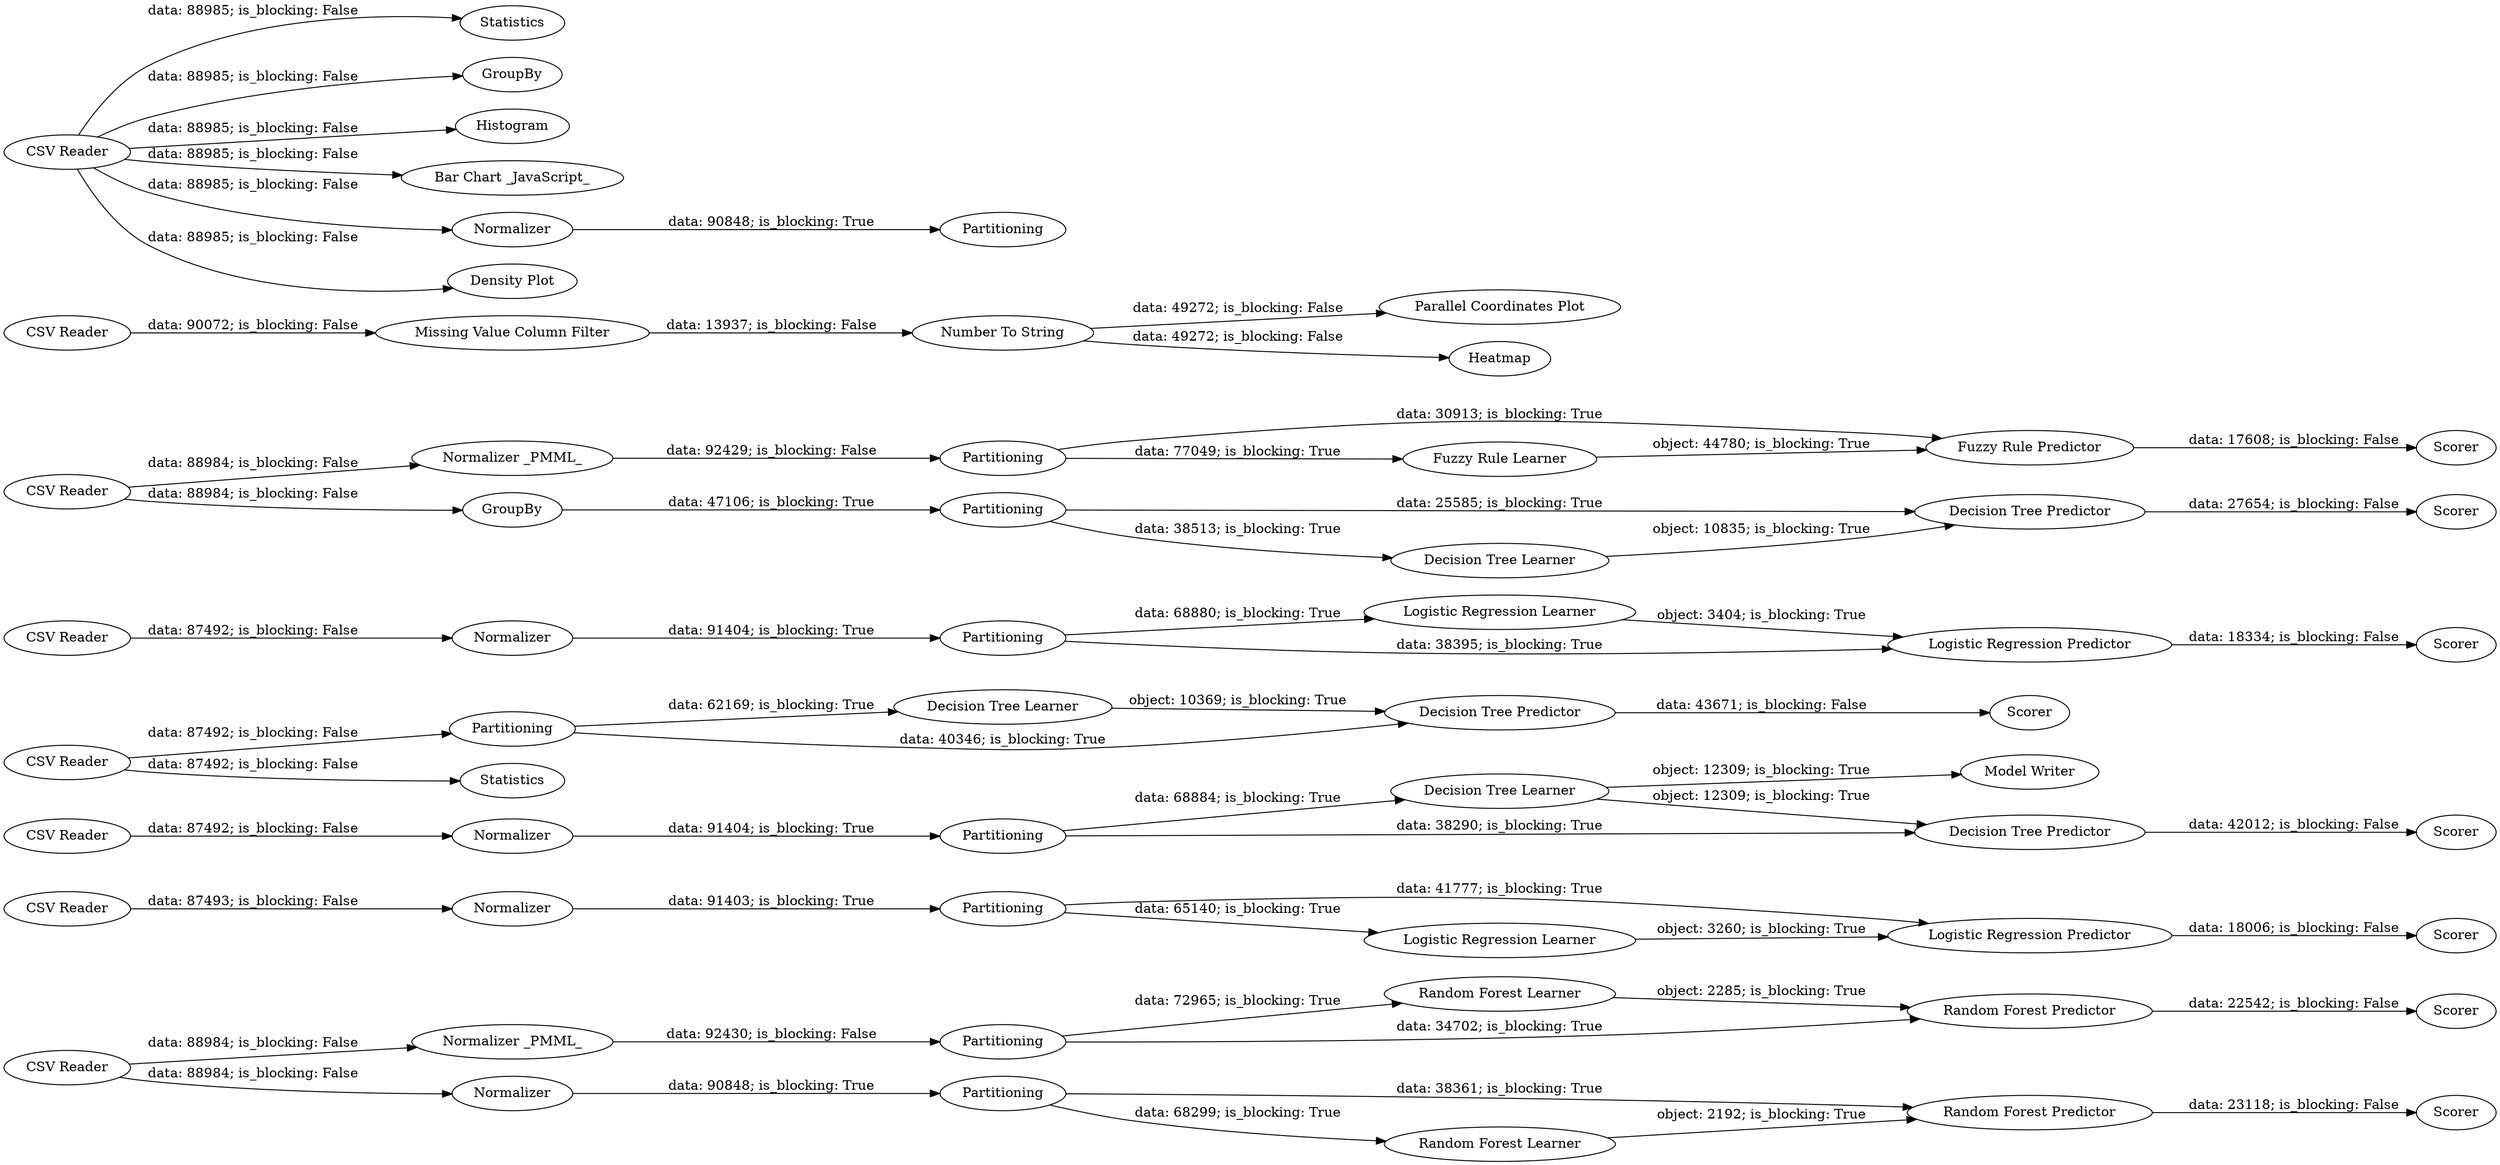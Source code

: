 digraph {
	"-4496542078112670351_52" [label="Normalizer _PMML_"]
	"-4496542078112670351_33" [label="Logistic Regression Predictor"]
	"-4496542078112670351_20" [label="Decision Tree Learner"]
	"-4496542078112670351_32" [label="Logistic Regression Learner"]
	"-4496542078112670351_22" [label=Scorer]
	"-4496542078112670351_43" [label="Decision Tree Learner"]
	"-4496542078112670351_26" [label="Logistic Regression Learner"]
	"-4496542078112670351_61" [label="Fuzzy Rule Predictor"]
	"-4496542078112670351_7" [label="Parallel Coordinates Plot"]
	"-4496542078112670351_35" [label="CSV Reader"]
	"-4496542078112670351_65" [label="Decision Tree Predictor"]
	"-4496542078112670351_8" [label="CSV Reader"]
	"-4496542078112670351_16" [label="CSV Reader"]
	"-4496542078112670351_3" [label="CSV Reader"]
	"-4496542078112670351_39" [label="Random Forest Predictor"]
	"-4496542078112670351_5" [label="Number To String"]
	"-4496542078112670351_73" [label=Statistics]
	"-4496542078112670351_18" [label=Normalizer]
	"-4496542078112670351_66" [label=Scorer]
	"-4496542078112670351_25" [label=Partitioning]
	"-4496542078112670351_38" [label="Random Forest Learner"]
	"-4496542078112670351_42" [label=Partitioning]
	"-4496542078112670351_31" [label=Normalizer]
	"-4496542078112670351_15" [label=Normalizer]
	"-4496542078112670351_47" [label="Decision Tree Predictor"]
	"-4496542078112670351_68" [label="CSV Reader"]
	"-4496542078112670351_40" [label=Scorer]
	"-4496542078112670351_54" [label="Random Forest Learner"]
	"-4496542078112670351_56" [label=Scorer]
	"-4496542078112670351_6" [label=Heatmap]
	"-4496542078112670351_53" [label=Partitioning]
	"-4496542078112670351_29" [label="CSV Reader"]
	"-4496542078112670351_36" [label=Partitioning]
	"-4496542078112670351_27" [label="Logistic Regression Predictor"]
	"-4496542078112670351_50" [label=Scorer]
	"-4496542078112670351_4" [label="Missing Value Column Filter"]
	"-4496542078112670351_51" [label="CSV Reader"]
	"-4496542078112670351_57" [label="Normalizer _PMML_"]
	"-4496542078112670351_67" [label="Decision Tree Learner"]
	"-4496542078112670351_71" [label=GroupBy]
	"-4496542078112670351_34" [label=Scorer]
	"-4496542078112670351_72" [label=Histogram]
	"-4496542078112670351_30" [label=Partitioning]
	"-4496542078112670351_28" [label=Scorer]
	"-4496542078112670351_55" [label="Random Forest Predictor"]
	"-4496542078112670351_74" [label="Bar Chart _JavaScript_"]
	"-4496542078112670351_70" [label=Partitioning]
	"-4496542078112670351_69" [label=Normalizer]
	"-4496542078112670351_63" [label=GroupBy]
	"-4496542078112670351_58" [label=Partitioning]
	"-4496542078112670351_75" [label="Density Plot"]
	"-4496542078112670351_19" [label=Partitioning]
	"-4496542078112670351_41" [label="CSV Reader"]
	"-4496542078112670351_62" [label=Scorer]
	"-4496542078112670351_64" [label=Partitioning]
	"-4496542078112670351_49" [label=Statistics]
	"-4496542078112670351_37" [label=Normalizer]
	"-4496542078112670351_21" [label="Decision Tree Predictor"]
	"-4496542078112670351_60" [label="Fuzzy Rule Learner"]
	"-4496542078112670351_23" [label="Model Writer"]
	"-4496542078112670351_53" -> "-4496542078112670351_54" [label="data: 72965; is_blocking: True"]
	"-4496542078112670351_58" -> "-4496542078112670351_60" [label="data: 77049; is_blocking: True"]
	"-4496542078112670351_67" -> "-4496542078112670351_65" [label="object: 10835; is_blocking: True"]
	"-4496542078112670351_29" -> "-4496542078112670351_31" [label="data: 87493; is_blocking: False"]
	"-4496542078112670351_31" -> "-4496542078112670351_30" [label="data: 91403; is_blocking: True"]
	"-4496542078112670351_68" -> "-4496542078112670351_71" [label="data: 88985; is_blocking: False"]
	"-4496542078112670351_19" -> "-4496542078112670351_21" [label="data: 38290; is_blocking: True"]
	"-4496542078112670351_5" -> "-4496542078112670351_7" [label="data: 49272; is_blocking: False"]
	"-4496542078112670351_38" -> "-4496542078112670351_39" [label="object: 2192; is_blocking: True"]
	"-4496542078112670351_5" -> "-4496542078112670351_6" [label="data: 49272; is_blocking: False"]
	"-4496542078112670351_16" -> "-4496542078112670351_18" [label="data: 87492; is_blocking: False"]
	"-4496542078112670351_21" -> "-4496542078112670351_22" [label="data: 42012; is_blocking: False"]
	"-4496542078112670351_39" -> "-4496542078112670351_40" [label="data: 23118; is_blocking: False"]
	"-4496542078112670351_36" -> "-4496542078112670351_39" [label="data: 38361; is_blocking: True"]
	"-4496542078112670351_42" -> "-4496542078112670351_47" [label="data: 40346; is_blocking: True"]
	"-4496542078112670351_61" -> "-4496542078112670351_62" [label="data: 17608; is_blocking: False"]
	"-4496542078112670351_8" -> "-4496542078112670351_15" [label="data: 87492; is_blocking: False"]
	"-4496542078112670351_55" -> "-4496542078112670351_56" [label="data: 22542; is_blocking: False"]
	"-4496542078112670351_25" -> "-4496542078112670351_26" [label="data: 68880; is_blocking: True"]
	"-4496542078112670351_47" -> "-4496542078112670351_50" [label="data: 43671; is_blocking: False"]
	"-4496542078112670351_51" -> "-4496542078112670351_57" [label="data: 88984; is_blocking: False"]
	"-4496542078112670351_68" -> "-4496542078112670351_75" [label="data: 88985; is_blocking: False"]
	"-4496542078112670351_27" -> "-4496542078112670351_28" [label="data: 18334; is_blocking: False"]
	"-4496542078112670351_20" -> "-4496542078112670351_23" [label="object: 12309; is_blocking: True"]
	"-4496542078112670351_37" -> "-4496542078112670351_36" [label="data: 90848; is_blocking: True"]
	"-4496542078112670351_15" -> "-4496542078112670351_25" [label="data: 91404; is_blocking: True"]
	"-4496542078112670351_58" -> "-4496542078112670351_61" [label="data: 30913; is_blocking: True"]
	"-4496542078112670351_36" -> "-4496542078112670351_38" [label="data: 68299; is_blocking: True"]
	"-4496542078112670351_41" -> "-4496542078112670351_49" [label="data: 87492; is_blocking: False"]
	"-4496542078112670351_68" -> "-4496542078112670351_69" [label="data: 88985; is_blocking: False"]
	"-4496542078112670351_35" -> "-4496542078112670351_37" [label="data: 88984; is_blocking: False"]
	"-4496542078112670351_18" -> "-4496542078112670351_19" [label="data: 91404; is_blocking: True"]
	"-4496542078112670351_20" -> "-4496542078112670351_21" [label="object: 12309; is_blocking: True"]
	"-4496542078112670351_51" -> "-4496542078112670351_63" [label="data: 88984; is_blocking: False"]
	"-4496542078112670351_53" -> "-4496542078112670351_55" [label="data: 34702; is_blocking: True"]
	"-4496542078112670351_63" -> "-4496542078112670351_64" [label="data: 47106; is_blocking: True"]
	"-4496542078112670351_25" -> "-4496542078112670351_27" [label="data: 38395; is_blocking: True"]
	"-4496542078112670351_69" -> "-4496542078112670351_70" [label="data: 90848; is_blocking: True"]
	"-4496542078112670351_26" -> "-4496542078112670351_27" [label="object: 3404; is_blocking: True"]
	"-4496542078112670351_68" -> "-4496542078112670351_74" [label="data: 88985; is_blocking: False"]
	"-4496542078112670351_52" -> "-4496542078112670351_53" [label="data: 92430; is_blocking: False"]
	"-4496542078112670351_3" -> "-4496542078112670351_4" [label="data: 90072; is_blocking: False"]
	"-4496542078112670351_65" -> "-4496542078112670351_66" [label="data: 27654; is_blocking: False"]
	"-4496542078112670351_32" -> "-4496542078112670351_33" [label="object: 3260; is_blocking: True"]
	"-4496542078112670351_43" -> "-4496542078112670351_47" [label="object: 10369; is_blocking: True"]
	"-4496542078112670351_64" -> "-4496542078112670351_67" [label="data: 38513; is_blocking: True"]
	"-4496542078112670351_42" -> "-4496542078112670351_43" [label="data: 62169; is_blocking: True"]
	"-4496542078112670351_68" -> "-4496542078112670351_73" [label="data: 88985; is_blocking: False"]
	"-4496542078112670351_41" -> "-4496542078112670351_42" [label="data: 87492; is_blocking: False"]
	"-4496542078112670351_60" -> "-4496542078112670351_61" [label="object: 44780; is_blocking: True"]
	"-4496542078112670351_30" -> "-4496542078112670351_33" [label="data: 41777; is_blocking: True"]
	"-4496542078112670351_33" -> "-4496542078112670351_34" [label="data: 18006; is_blocking: False"]
	"-4496542078112670351_4" -> "-4496542078112670351_5" [label="data: 13937; is_blocking: False"]
	"-4496542078112670351_30" -> "-4496542078112670351_32" [label="data: 65140; is_blocking: True"]
	"-4496542078112670351_68" -> "-4496542078112670351_72" [label="data: 88985; is_blocking: False"]
	"-4496542078112670351_35" -> "-4496542078112670351_52" [label="data: 88984; is_blocking: False"]
	"-4496542078112670351_54" -> "-4496542078112670351_55" [label="object: 2285; is_blocking: True"]
	"-4496542078112670351_57" -> "-4496542078112670351_58" [label="data: 92429; is_blocking: False"]
	"-4496542078112670351_64" -> "-4496542078112670351_65" [label="data: 25585; is_blocking: True"]
	"-4496542078112670351_19" -> "-4496542078112670351_20" [label="data: 68884; is_blocking: True"]
	rankdir=LR
}
